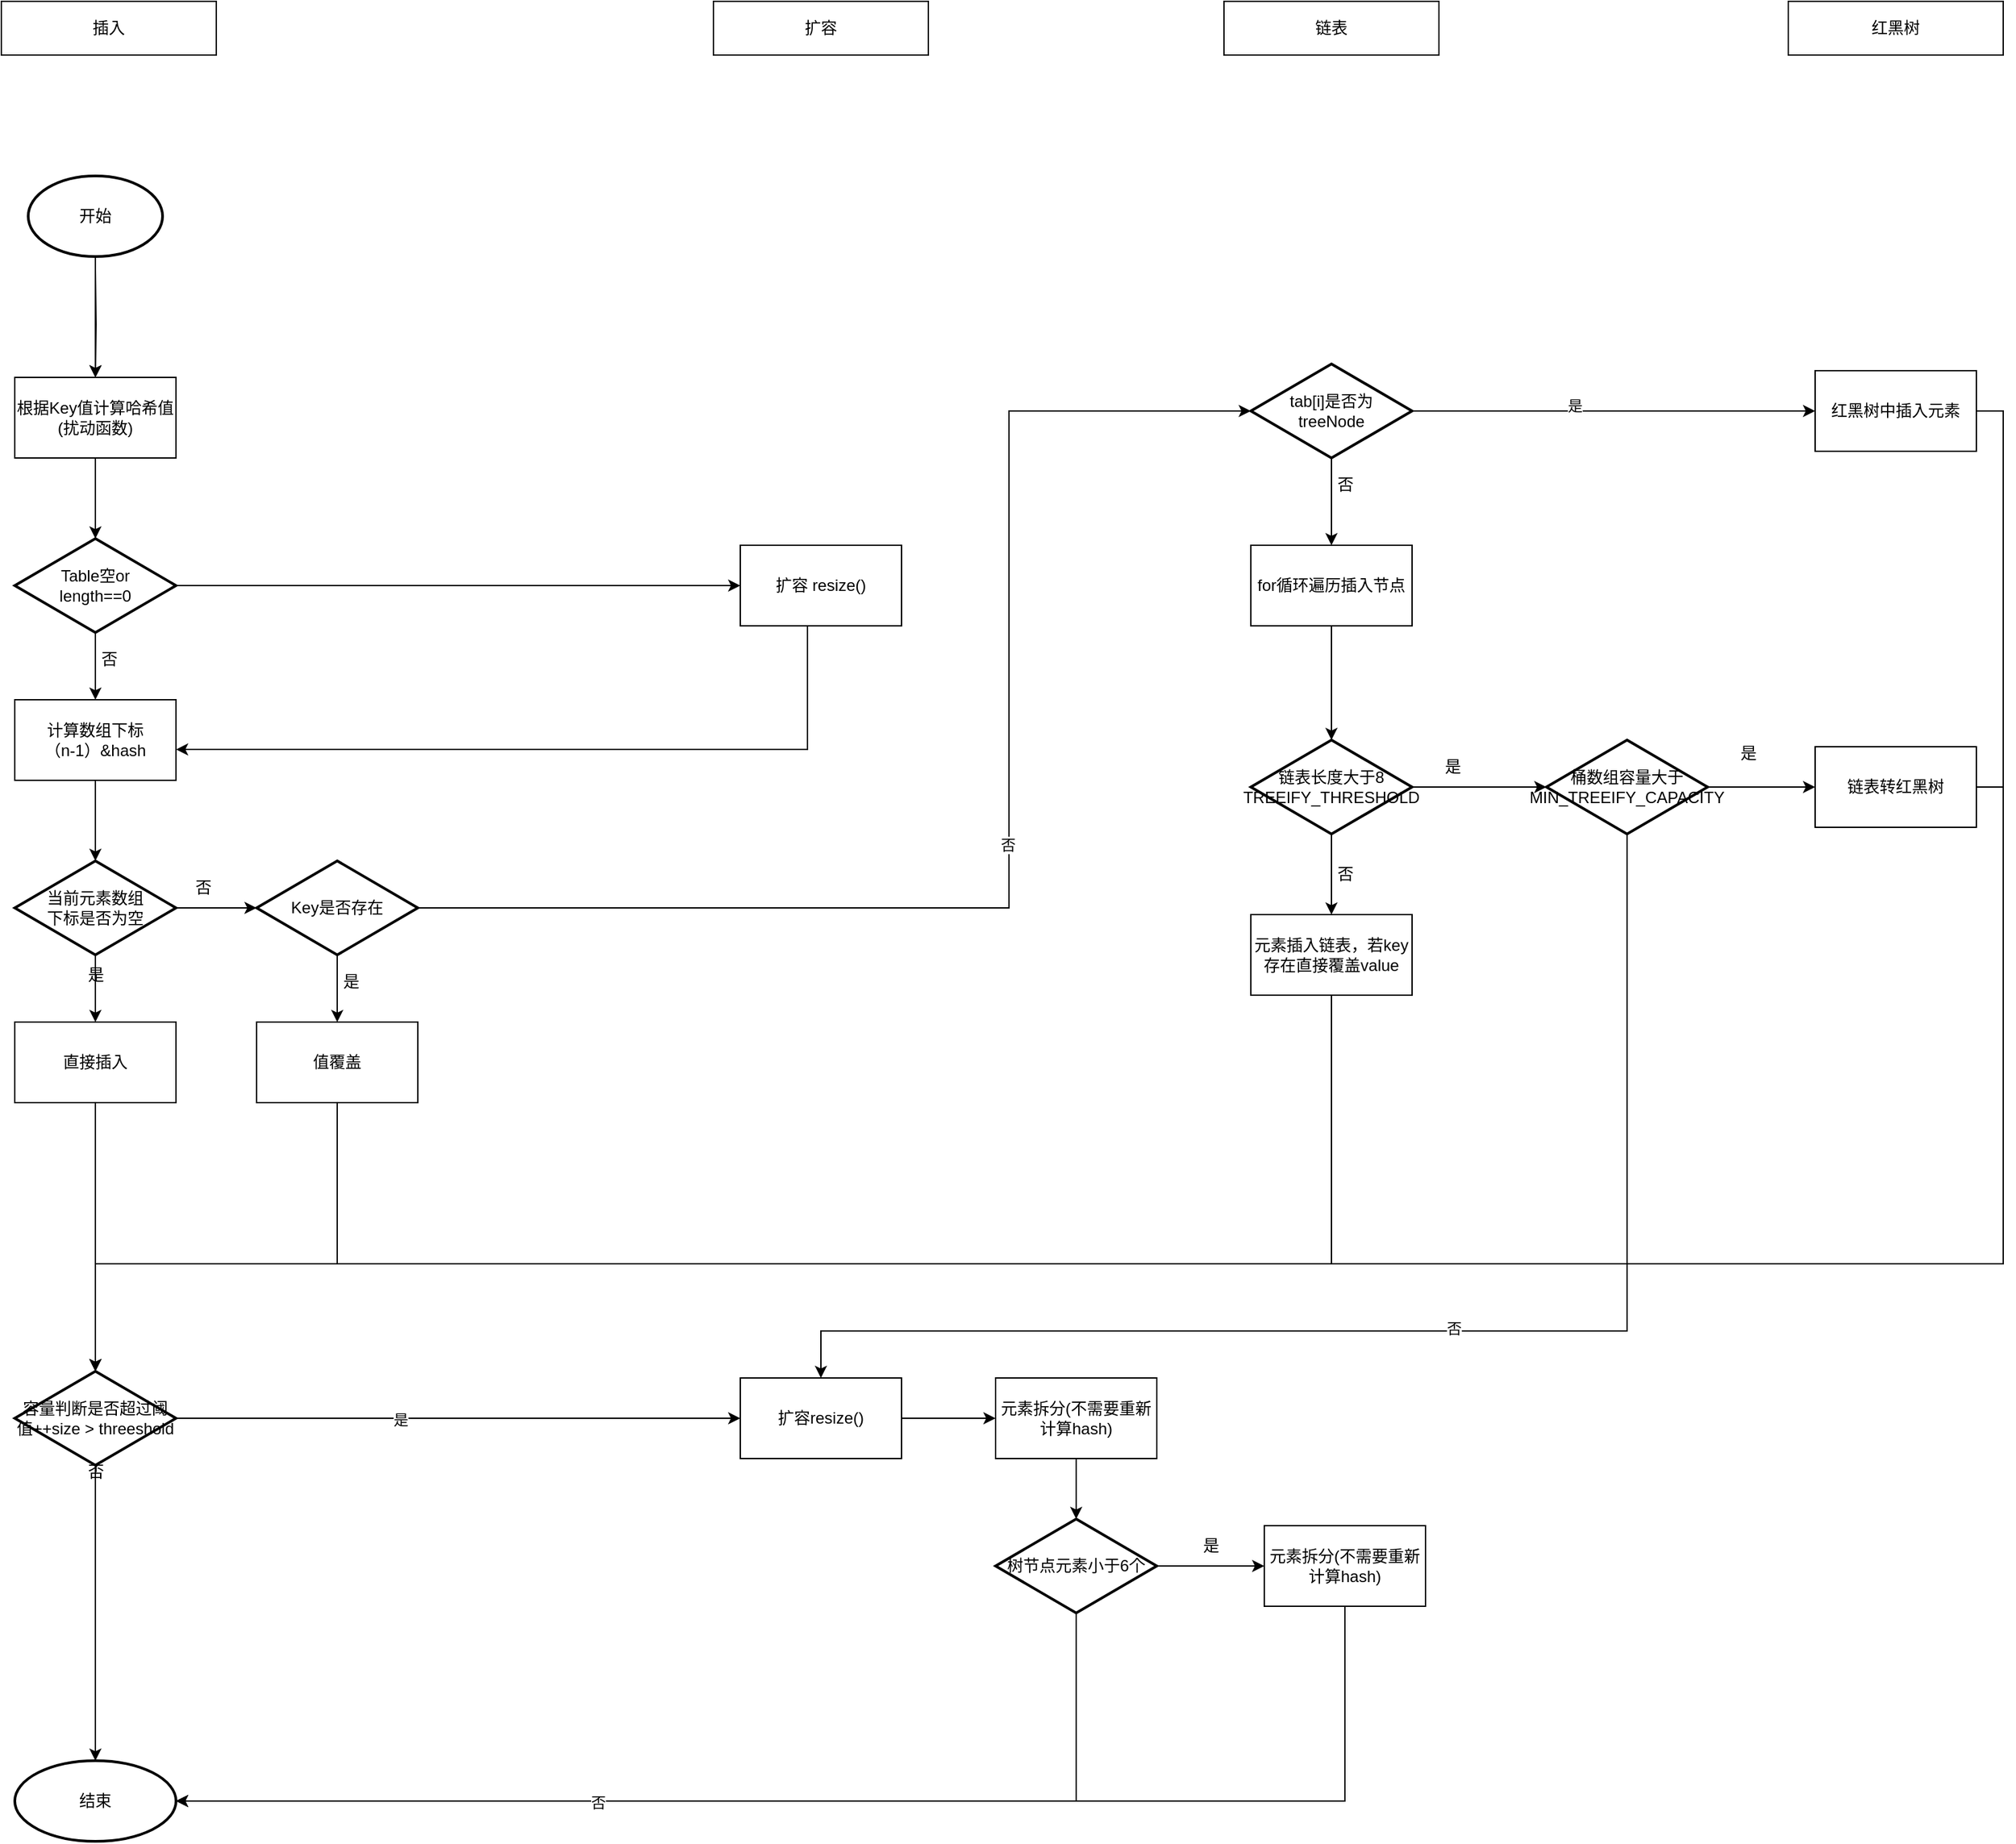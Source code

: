 <mxfile version="21.0.8" type="github">
  <diagram name="第 1 页" id="qmDFM0nmGEh0HMb00vm9">
    <mxGraphModel dx="1687" dy="2113" grid="1" gridSize="10" guides="1" tooltips="1" connect="1" arrows="1" fold="1" page="1" pageScale="1" pageWidth="827" pageHeight="1169" math="0" shadow="0">
      <root>
        <mxCell id="0" />
        <mxCell id="1" parent="0" />
        <mxCell id="PLiOFuOKwe7vrc24gxof-3" style="edgeStyle=orthogonalEdgeStyle;rounded=0;orthogonalLoop=1;jettySize=auto;html=1;entryX=0.5;entryY=0;entryDx=0;entryDy=0;" edge="1" parent="1" target="PLiOFuOKwe7vrc24gxof-2">
          <mxGeometry relative="1" as="geometry">
            <mxPoint x="180" y="120" as="sourcePoint" />
          </mxGeometry>
        </mxCell>
        <mxCell id="PLiOFuOKwe7vrc24gxof-5" style="edgeStyle=orthogonalEdgeStyle;rounded=0;orthogonalLoop=1;jettySize=auto;html=1;entryX=0.5;entryY=0;entryDx=0;entryDy=0;entryPerimeter=0;" edge="1" parent="1" source="PLiOFuOKwe7vrc24gxof-2" target="PLiOFuOKwe7vrc24gxof-4">
          <mxGeometry relative="1" as="geometry" />
        </mxCell>
        <mxCell id="PLiOFuOKwe7vrc24gxof-2" value="根据Key值计算哈希值(扰动函数)" style="rounded=0;whiteSpace=wrap;html=1;" vertex="1" parent="1">
          <mxGeometry x="120" y="200" width="120" height="60" as="geometry" />
        </mxCell>
        <mxCell id="PLiOFuOKwe7vrc24gxof-7" style="edgeStyle=orthogonalEdgeStyle;rounded=0;orthogonalLoop=1;jettySize=auto;html=1;exitX=0.5;exitY=1;exitDx=0;exitDy=0;exitPerimeter=0;entryX=0.5;entryY=0;entryDx=0;entryDy=0;" edge="1" parent="1" source="PLiOFuOKwe7vrc24gxof-4" target="PLiOFuOKwe7vrc24gxof-6">
          <mxGeometry relative="1" as="geometry" />
        </mxCell>
        <mxCell id="PLiOFuOKwe7vrc24gxof-35" style="edgeStyle=orthogonalEdgeStyle;rounded=0;orthogonalLoop=1;jettySize=auto;html=1;exitX=1;exitY=0.5;exitDx=0;exitDy=0;exitPerimeter=0;entryX=0;entryY=0.5;entryDx=0;entryDy=0;" edge="1" parent="1" source="PLiOFuOKwe7vrc24gxof-4" target="PLiOFuOKwe7vrc24gxof-32">
          <mxGeometry relative="1" as="geometry">
            <Array as="points">
              <mxPoint x="640" y="355" />
            </Array>
          </mxGeometry>
        </mxCell>
        <mxCell id="PLiOFuOKwe7vrc24gxof-4" value="Table空or&lt;br&gt;length==0" style="strokeWidth=2;html=1;shape=mxgraph.flowchart.decision;whiteSpace=wrap;" vertex="1" parent="1">
          <mxGeometry x="120" y="320" width="120" height="70" as="geometry" />
        </mxCell>
        <mxCell id="PLiOFuOKwe7vrc24gxof-11" style="edgeStyle=orthogonalEdgeStyle;rounded=0;orthogonalLoop=1;jettySize=auto;html=1;exitX=0.5;exitY=1;exitDx=0;exitDy=0;entryX=0.5;entryY=0;entryDx=0;entryDy=0;entryPerimeter=0;" edge="1" parent="1" source="PLiOFuOKwe7vrc24gxof-6" target="PLiOFuOKwe7vrc24gxof-9">
          <mxGeometry relative="1" as="geometry" />
        </mxCell>
        <mxCell id="PLiOFuOKwe7vrc24gxof-6" value="计算数组下标&lt;br&gt;（n-1）&amp;amp;hash" style="rounded=0;whiteSpace=wrap;html=1;" vertex="1" parent="1">
          <mxGeometry x="120" y="440" width="120" height="60" as="geometry" />
        </mxCell>
        <mxCell id="PLiOFuOKwe7vrc24gxof-8" value="否" style="text;html=1;align=center;verticalAlign=middle;resizable=0;points=[];autosize=1;strokeColor=none;fillColor=none;" vertex="1" parent="1">
          <mxGeometry x="170" y="395" width="40" height="30" as="geometry" />
        </mxCell>
        <mxCell id="PLiOFuOKwe7vrc24gxof-13" style="edgeStyle=orthogonalEdgeStyle;rounded=0;orthogonalLoop=1;jettySize=auto;html=1;" edge="1" parent="1" source="PLiOFuOKwe7vrc24gxof-9" target="PLiOFuOKwe7vrc24gxof-12">
          <mxGeometry relative="1" as="geometry" />
        </mxCell>
        <mxCell id="PLiOFuOKwe7vrc24gxof-17" style="edgeStyle=orthogonalEdgeStyle;rounded=0;orthogonalLoop=1;jettySize=auto;html=1;entryX=0;entryY=0.5;entryDx=0;entryDy=0;entryPerimeter=0;" edge="1" parent="1" source="PLiOFuOKwe7vrc24gxof-9" target="PLiOFuOKwe7vrc24gxof-16">
          <mxGeometry relative="1" as="geometry" />
        </mxCell>
        <mxCell id="PLiOFuOKwe7vrc24gxof-9" value="当前元素数组&lt;br&gt;下标是否为空" style="strokeWidth=2;html=1;shape=mxgraph.flowchart.decision;whiteSpace=wrap;" vertex="1" parent="1">
          <mxGeometry x="120" y="560" width="120" height="70" as="geometry" />
        </mxCell>
        <mxCell id="PLiOFuOKwe7vrc24gxof-28" style="edgeStyle=orthogonalEdgeStyle;rounded=0;orthogonalLoop=1;jettySize=auto;html=1;entryX=0.5;entryY=0;entryDx=0;entryDy=0;entryPerimeter=0;" edge="1" parent="1" source="PLiOFuOKwe7vrc24gxof-12" target="PLiOFuOKwe7vrc24gxof-22">
          <mxGeometry relative="1" as="geometry" />
        </mxCell>
        <mxCell id="PLiOFuOKwe7vrc24gxof-12" value="直接插入" style="rounded=0;whiteSpace=wrap;html=1;" vertex="1" parent="1">
          <mxGeometry x="120" y="680" width="120" height="60" as="geometry" />
        </mxCell>
        <mxCell id="PLiOFuOKwe7vrc24gxof-15" value="是" style="text;html=1;align=center;verticalAlign=middle;resizable=0;points=[];autosize=1;strokeColor=none;fillColor=none;" vertex="1" parent="1">
          <mxGeometry x="160" y="630" width="40" height="30" as="geometry" />
        </mxCell>
        <mxCell id="PLiOFuOKwe7vrc24gxof-20" style="edgeStyle=orthogonalEdgeStyle;rounded=0;orthogonalLoop=1;jettySize=auto;html=1;exitX=0.5;exitY=1;exitDx=0;exitDy=0;exitPerimeter=0;entryX=0.5;entryY=0;entryDx=0;entryDy=0;" edge="1" parent="1" source="PLiOFuOKwe7vrc24gxof-16" target="PLiOFuOKwe7vrc24gxof-19">
          <mxGeometry relative="1" as="geometry" />
        </mxCell>
        <mxCell id="PLiOFuOKwe7vrc24gxof-42" style="edgeStyle=orthogonalEdgeStyle;rounded=0;orthogonalLoop=1;jettySize=auto;html=1;entryX=0;entryY=0.5;entryDx=0;entryDy=0;entryPerimeter=0;" edge="1" parent="1" source="PLiOFuOKwe7vrc24gxof-16" target="PLiOFuOKwe7vrc24gxof-36">
          <mxGeometry relative="1" as="geometry">
            <Array as="points">
              <mxPoint x="860" y="595" />
              <mxPoint x="860" y="225" />
            </Array>
          </mxGeometry>
        </mxCell>
        <mxCell id="PLiOFuOKwe7vrc24gxof-43" value="否" style="edgeLabel;html=1;align=center;verticalAlign=middle;resizable=0;points=[];" vertex="1" connectable="0" parent="PLiOFuOKwe7vrc24gxof-42">
          <mxGeometry x="-0.016" y="1" relative="1" as="geometry">
            <mxPoint as="offset" />
          </mxGeometry>
        </mxCell>
        <mxCell id="PLiOFuOKwe7vrc24gxof-16" value="Key是否存在" style="strokeWidth=2;html=1;shape=mxgraph.flowchart.decision;whiteSpace=wrap;" vertex="1" parent="1">
          <mxGeometry x="300" y="560" width="120" height="70" as="geometry" />
        </mxCell>
        <mxCell id="PLiOFuOKwe7vrc24gxof-18" value="否" style="text;html=1;align=center;verticalAlign=middle;resizable=0;points=[];autosize=1;strokeColor=none;fillColor=none;" vertex="1" parent="1">
          <mxGeometry x="240" y="565" width="40" height="30" as="geometry" />
        </mxCell>
        <mxCell id="PLiOFuOKwe7vrc24gxof-29" style="edgeStyle=orthogonalEdgeStyle;rounded=0;orthogonalLoop=1;jettySize=auto;html=1;exitX=0.5;exitY=1;exitDx=0;exitDy=0;entryX=0.5;entryY=0.286;entryDx=0;entryDy=0;entryPerimeter=0;" edge="1" parent="1" source="PLiOFuOKwe7vrc24gxof-19" target="PLiOFuOKwe7vrc24gxof-22">
          <mxGeometry relative="1" as="geometry">
            <Array as="points">
              <mxPoint x="360" y="860" />
              <mxPoint x="180" y="860" />
            </Array>
          </mxGeometry>
        </mxCell>
        <mxCell id="PLiOFuOKwe7vrc24gxof-19" value="值覆盖" style="rounded=0;whiteSpace=wrap;html=1;" vertex="1" parent="1">
          <mxGeometry x="300" y="680" width="120" height="60" as="geometry" />
        </mxCell>
        <mxCell id="PLiOFuOKwe7vrc24gxof-21" value="是" style="text;html=1;align=center;verticalAlign=middle;resizable=0;points=[];autosize=1;strokeColor=none;fillColor=none;" vertex="1" parent="1">
          <mxGeometry x="350" y="635" width="40" height="30" as="geometry" />
        </mxCell>
        <mxCell id="PLiOFuOKwe7vrc24gxof-26" style="edgeStyle=orthogonalEdgeStyle;rounded=0;orthogonalLoop=1;jettySize=auto;html=1;exitX=0.5;exitY=1;exitDx=0;exitDy=0;exitPerimeter=0;entryX=0.5;entryY=0;entryDx=0;entryDy=0;entryPerimeter=0;" edge="1" parent="1" source="PLiOFuOKwe7vrc24gxof-22" target="PLiOFuOKwe7vrc24gxof-25">
          <mxGeometry relative="1" as="geometry" />
        </mxCell>
        <mxCell id="PLiOFuOKwe7vrc24gxof-85" style="edgeStyle=orthogonalEdgeStyle;rounded=0;orthogonalLoop=1;jettySize=auto;html=1;entryX=0;entryY=0.5;entryDx=0;entryDy=0;" edge="1" parent="1" source="PLiOFuOKwe7vrc24gxof-22" target="PLiOFuOKwe7vrc24gxof-73">
          <mxGeometry relative="1" as="geometry" />
        </mxCell>
        <mxCell id="PLiOFuOKwe7vrc24gxof-86" value="是" style="edgeLabel;html=1;align=center;verticalAlign=middle;resizable=0;points=[];" vertex="1" connectable="0" parent="PLiOFuOKwe7vrc24gxof-85">
          <mxGeometry x="-0.204" y="-1" relative="1" as="geometry">
            <mxPoint as="offset" />
          </mxGeometry>
        </mxCell>
        <mxCell id="PLiOFuOKwe7vrc24gxof-22" value="容量判断是否超过阈值++size &amp;gt; threeshold" style="strokeWidth=2;html=1;shape=mxgraph.flowchart.decision;whiteSpace=wrap;" vertex="1" parent="1">
          <mxGeometry x="120" y="940" width="120" height="70" as="geometry" />
        </mxCell>
        <mxCell id="PLiOFuOKwe7vrc24gxof-25" value="结束" style="strokeWidth=2;html=1;shape=mxgraph.flowchart.start_1;whiteSpace=wrap;" vertex="1" parent="1">
          <mxGeometry x="120" y="1230" width="120" height="60" as="geometry" />
        </mxCell>
        <mxCell id="PLiOFuOKwe7vrc24gxof-27" value="否" style="text;html=1;align=center;verticalAlign=middle;resizable=0;points=[];autosize=1;strokeColor=none;fillColor=none;" vertex="1" parent="1">
          <mxGeometry x="160" y="1000" width="40" height="30" as="geometry" />
        </mxCell>
        <mxCell id="PLiOFuOKwe7vrc24gxof-30" value="插入" style="whiteSpace=wrap;html=1;" vertex="1" parent="1">
          <mxGeometry x="110" y="-80" width="160" height="40" as="geometry" />
        </mxCell>
        <mxCell id="PLiOFuOKwe7vrc24gxof-31" value="扩容" style="whiteSpace=wrap;html=1;" vertex="1" parent="1">
          <mxGeometry x="640" y="-80" width="160" height="40" as="geometry" />
        </mxCell>
        <mxCell id="PLiOFuOKwe7vrc24gxof-33" style="edgeStyle=orthogonalEdgeStyle;rounded=0;orthogonalLoop=1;jettySize=auto;html=1;entryX=1;entryY=0.617;entryDx=0;entryDy=0;entryPerimeter=0;" edge="1" parent="1" source="PLiOFuOKwe7vrc24gxof-32" target="PLiOFuOKwe7vrc24gxof-6">
          <mxGeometry relative="1" as="geometry">
            <Array as="points">
              <mxPoint x="710" y="477" />
            </Array>
          </mxGeometry>
        </mxCell>
        <mxCell id="PLiOFuOKwe7vrc24gxof-32" value="扩容 resize()" style="rounded=0;whiteSpace=wrap;html=1;" vertex="1" parent="1">
          <mxGeometry x="660" y="325" width="120" height="60" as="geometry" />
        </mxCell>
        <mxCell id="PLiOFuOKwe7vrc24gxof-40" style="edgeStyle=orthogonalEdgeStyle;rounded=0;orthogonalLoop=1;jettySize=auto;html=1;entryX=0;entryY=0.5;entryDx=0;entryDy=0;" edge="1" parent="1" source="PLiOFuOKwe7vrc24gxof-36" target="PLiOFuOKwe7vrc24gxof-39">
          <mxGeometry relative="1" as="geometry" />
        </mxCell>
        <mxCell id="PLiOFuOKwe7vrc24gxof-41" value="是" style="edgeLabel;html=1;align=center;verticalAlign=middle;resizable=0;points=[];" vertex="1" connectable="0" parent="PLiOFuOKwe7vrc24gxof-40">
          <mxGeometry x="-0.194" y="4" relative="1" as="geometry">
            <mxPoint as="offset" />
          </mxGeometry>
        </mxCell>
        <mxCell id="PLiOFuOKwe7vrc24gxof-45" style="edgeStyle=orthogonalEdgeStyle;rounded=0;orthogonalLoop=1;jettySize=auto;html=1;entryX=0.5;entryY=0;entryDx=0;entryDy=0;" edge="1" parent="1" source="PLiOFuOKwe7vrc24gxof-36" target="PLiOFuOKwe7vrc24gxof-44">
          <mxGeometry relative="1" as="geometry" />
        </mxCell>
        <mxCell id="PLiOFuOKwe7vrc24gxof-36" value="tab[i]是否为&lt;br&gt;treeNode" style="strokeWidth=2;html=1;shape=mxgraph.flowchart.decision;whiteSpace=wrap;" vertex="1" parent="1">
          <mxGeometry x="1040" y="190" width="120" height="70" as="geometry" />
        </mxCell>
        <mxCell id="PLiOFuOKwe7vrc24gxof-37" value="链表" style="whiteSpace=wrap;html=1;" vertex="1" parent="1">
          <mxGeometry x="1020" y="-80" width="160" height="40" as="geometry" />
        </mxCell>
        <mxCell id="PLiOFuOKwe7vrc24gxof-38" value="红黑树" style="whiteSpace=wrap;html=1;" vertex="1" parent="1">
          <mxGeometry x="1440" y="-80" width="160" height="40" as="geometry" />
        </mxCell>
        <mxCell id="PLiOFuOKwe7vrc24gxof-66" style="edgeStyle=orthogonalEdgeStyle;rounded=0;orthogonalLoop=1;jettySize=auto;html=1;exitX=1;exitY=0.5;exitDx=0;exitDy=0;" edge="1" parent="1" source="PLiOFuOKwe7vrc24gxof-39" target="PLiOFuOKwe7vrc24gxof-22">
          <mxGeometry relative="1" as="geometry">
            <Array as="points">
              <mxPoint x="1600" y="225" />
              <mxPoint x="1600" y="860" />
              <mxPoint x="180" y="860" />
            </Array>
          </mxGeometry>
        </mxCell>
        <mxCell id="PLiOFuOKwe7vrc24gxof-39" value="红黑树中插入元素" style="rounded=0;whiteSpace=wrap;html=1;" vertex="1" parent="1">
          <mxGeometry x="1460" y="195" width="120" height="60" as="geometry" />
        </mxCell>
        <mxCell id="PLiOFuOKwe7vrc24gxof-49" style="edgeStyle=orthogonalEdgeStyle;rounded=0;orthogonalLoop=1;jettySize=auto;html=1;exitX=0.5;exitY=1;exitDx=0;exitDy=0;entryX=0.5;entryY=0;entryDx=0;entryDy=0;entryPerimeter=0;" edge="1" parent="1" source="PLiOFuOKwe7vrc24gxof-44" target="PLiOFuOKwe7vrc24gxof-47">
          <mxGeometry relative="1" as="geometry" />
        </mxCell>
        <mxCell id="PLiOFuOKwe7vrc24gxof-44" value="for循环遍历插入节点" style="rounded=0;whiteSpace=wrap;html=1;" vertex="1" parent="1">
          <mxGeometry x="1040" y="325" width="120" height="60" as="geometry" />
        </mxCell>
        <mxCell id="PLiOFuOKwe7vrc24gxof-46" value="否" style="text;html=1;align=center;verticalAlign=middle;resizable=0;points=[];autosize=1;strokeColor=none;fillColor=none;" vertex="1" parent="1">
          <mxGeometry x="1090" y="265" width="40" height="30" as="geometry" />
        </mxCell>
        <mxCell id="PLiOFuOKwe7vrc24gxof-51" style="edgeStyle=orthogonalEdgeStyle;rounded=0;orthogonalLoop=1;jettySize=auto;html=1;exitX=0.5;exitY=1;exitDx=0;exitDy=0;exitPerimeter=0;entryX=0.5;entryY=0;entryDx=0;entryDy=0;" edge="1" parent="1" source="PLiOFuOKwe7vrc24gxof-47" target="PLiOFuOKwe7vrc24gxof-50">
          <mxGeometry relative="1" as="geometry" />
        </mxCell>
        <mxCell id="PLiOFuOKwe7vrc24gxof-56" style="edgeStyle=orthogonalEdgeStyle;rounded=0;orthogonalLoop=1;jettySize=auto;html=1;exitX=1;exitY=0.5;exitDx=0;exitDy=0;exitPerimeter=0;entryX=0;entryY=0.5;entryDx=0;entryDy=0;entryPerimeter=0;" edge="1" parent="1" source="PLiOFuOKwe7vrc24gxof-47" target="PLiOFuOKwe7vrc24gxof-52">
          <mxGeometry relative="1" as="geometry" />
        </mxCell>
        <mxCell id="PLiOFuOKwe7vrc24gxof-47" value="链表长度大于8&lt;br&gt;TREEIFY_THRESHOLD" style="strokeWidth=2;html=1;shape=mxgraph.flowchart.decision;whiteSpace=wrap;" vertex="1" parent="1">
          <mxGeometry x="1040" y="470" width="120" height="70" as="geometry" />
        </mxCell>
        <mxCell id="PLiOFuOKwe7vrc24gxof-60" style="edgeStyle=orthogonalEdgeStyle;rounded=0;orthogonalLoop=1;jettySize=auto;html=1;entryX=0.5;entryY=0;entryDx=0;entryDy=0;entryPerimeter=0;" edge="1" parent="1" source="PLiOFuOKwe7vrc24gxof-50" target="PLiOFuOKwe7vrc24gxof-22">
          <mxGeometry relative="1" as="geometry">
            <Array as="points">
              <mxPoint x="1100" y="860" />
              <mxPoint x="180" y="860" />
            </Array>
          </mxGeometry>
        </mxCell>
        <mxCell id="PLiOFuOKwe7vrc24gxof-50" value="元素插入链表，若key存在直接覆盖value" style="rounded=0;whiteSpace=wrap;html=1;" vertex="1" parent="1">
          <mxGeometry x="1040" y="600" width="120" height="60" as="geometry" />
        </mxCell>
        <mxCell id="PLiOFuOKwe7vrc24gxof-54" style="edgeStyle=orthogonalEdgeStyle;rounded=0;orthogonalLoop=1;jettySize=auto;html=1;entryX=0;entryY=0.5;entryDx=0;entryDy=0;" edge="1" parent="1" source="PLiOFuOKwe7vrc24gxof-52" target="PLiOFuOKwe7vrc24gxof-53">
          <mxGeometry relative="1" as="geometry" />
        </mxCell>
        <mxCell id="PLiOFuOKwe7vrc24gxof-87" style="edgeStyle=orthogonalEdgeStyle;rounded=0;orthogonalLoop=1;jettySize=auto;html=1;exitX=0.5;exitY=1;exitDx=0;exitDy=0;exitPerimeter=0;" edge="1" parent="1" source="PLiOFuOKwe7vrc24gxof-52" target="PLiOFuOKwe7vrc24gxof-73">
          <mxGeometry relative="1" as="geometry">
            <Array as="points">
              <mxPoint x="1320" y="910" />
              <mxPoint x="720" y="910" />
            </Array>
          </mxGeometry>
        </mxCell>
        <mxCell id="PLiOFuOKwe7vrc24gxof-88" value="否" style="edgeLabel;html=1;align=center;verticalAlign=middle;resizable=0;points=[];" vertex="1" connectable="0" parent="PLiOFuOKwe7vrc24gxof-87">
          <mxGeometry x="-0.009" y="-2" relative="1" as="geometry">
            <mxPoint x="-1" as="offset" />
          </mxGeometry>
        </mxCell>
        <mxCell id="PLiOFuOKwe7vrc24gxof-52" value="桶数组容量大于MIN_TREEIFY_CAPACITY" style="strokeWidth=2;html=1;shape=mxgraph.flowchart.decision;whiteSpace=wrap;" vertex="1" parent="1">
          <mxGeometry x="1260" y="470" width="120" height="70" as="geometry" />
        </mxCell>
        <mxCell id="PLiOFuOKwe7vrc24gxof-72" style="edgeStyle=orthogonalEdgeStyle;rounded=0;orthogonalLoop=1;jettySize=auto;html=1;endArrow=none;endFill=0;" edge="1" parent="1" source="PLiOFuOKwe7vrc24gxof-53">
          <mxGeometry relative="1" as="geometry">
            <mxPoint x="1600" y="505.0" as="targetPoint" />
          </mxGeometry>
        </mxCell>
        <mxCell id="PLiOFuOKwe7vrc24gxof-53" value="链表转红黑树" style="rounded=0;whiteSpace=wrap;html=1;" vertex="1" parent="1">
          <mxGeometry x="1460" y="475" width="120" height="60" as="geometry" />
        </mxCell>
        <mxCell id="PLiOFuOKwe7vrc24gxof-75" style="edgeStyle=orthogonalEdgeStyle;rounded=0;orthogonalLoop=1;jettySize=auto;html=1;exitX=1;exitY=0.5;exitDx=0;exitDy=0;entryX=0;entryY=0.5;entryDx=0;entryDy=0;" edge="1" parent="1" source="PLiOFuOKwe7vrc24gxof-73" target="PLiOFuOKwe7vrc24gxof-74">
          <mxGeometry relative="1" as="geometry" />
        </mxCell>
        <mxCell id="PLiOFuOKwe7vrc24gxof-73" value="扩容resize()" style="rounded=0;whiteSpace=wrap;html=1;" vertex="1" parent="1">
          <mxGeometry x="660" y="945" width="120" height="60" as="geometry" />
        </mxCell>
        <mxCell id="PLiOFuOKwe7vrc24gxof-81" style="edgeStyle=orthogonalEdgeStyle;rounded=0;orthogonalLoop=1;jettySize=auto;html=1;entryX=0.5;entryY=0;entryDx=0;entryDy=0;entryPerimeter=0;" edge="1" parent="1" source="PLiOFuOKwe7vrc24gxof-74" target="PLiOFuOKwe7vrc24gxof-76">
          <mxGeometry relative="1" as="geometry" />
        </mxCell>
        <mxCell id="PLiOFuOKwe7vrc24gxof-74" value="元素拆分(不需要重新计算hash)" style="rounded=0;whiteSpace=wrap;html=1;" vertex="1" parent="1">
          <mxGeometry x="850" y="945" width="120" height="60" as="geometry" />
        </mxCell>
        <mxCell id="PLiOFuOKwe7vrc24gxof-79" style="edgeStyle=orthogonalEdgeStyle;rounded=0;orthogonalLoop=1;jettySize=auto;html=1;exitX=1;exitY=0.5;exitDx=0;exitDy=0;exitPerimeter=0;entryX=0;entryY=0.5;entryDx=0;entryDy=0;" edge="1" parent="1" source="PLiOFuOKwe7vrc24gxof-76" target="PLiOFuOKwe7vrc24gxof-77">
          <mxGeometry relative="1" as="geometry" />
        </mxCell>
        <mxCell id="PLiOFuOKwe7vrc24gxof-84" style="edgeStyle=orthogonalEdgeStyle;rounded=0;orthogonalLoop=1;jettySize=auto;html=1;exitX=0.5;exitY=1;exitDx=0;exitDy=0;exitPerimeter=0;entryX=1;entryY=0.5;entryDx=0;entryDy=0;entryPerimeter=0;" edge="1" parent="1" source="PLiOFuOKwe7vrc24gxof-76" target="PLiOFuOKwe7vrc24gxof-25">
          <mxGeometry relative="1" as="geometry" />
        </mxCell>
        <mxCell id="PLiOFuOKwe7vrc24gxof-76" value="树节点元素小于6个" style="strokeWidth=2;html=1;shape=mxgraph.flowchart.decision;whiteSpace=wrap;" vertex="1" parent="1">
          <mxGeometry x="850" y="1050" width="120" height="70" as="geometry" />
        </mxCell>
        <mxCell id="PLiOFuOKwe7vrc24gxof-83" style="edgeStyle=orthogonalEdgeStyle;rounded=0;orthogonalLoop=1;jettySize=auto;html=1;entryX=1;entryY=0.5;entryDx=0;entryDy=0;entryPerimeter=0;" edge="1" parent="1" source="PLiOFuOKwe7vrc24gxof-77" target="PLiOFuOKwe7vrc24gxof-25">
          <mxGeometry relative="1" as="geometry">
            <Array as="points">
              <mxPoint x="1110" y="1260" />
            </Array>
          </mxGeometry>
        </mxCell>
        <mxCell id="PLiOFuOKwe7vrc24gxof-93" value="否" style="edgeLabel;html=1;align=center;verticalAlign=middle;resizable=0;points=[];" vertex="1" connectable="0" parent="PLiOFuOKwe7vrc24gxof-83">
          <mxGeometry x="0.381" y="1" relative="1" as="geometry">
            <mxPoint as="offset" />
          </mxGeometry>
        </mxCell>
        <mxCell id="PLiOFuOKwe7vrc24gxof-77" value="元素拆分(不需要重新计算hash)" style="rounded=0;whiteSpace=wrap;html=1;" vertex="1" parent="1">
          <mxGeometry x="1050" y="1055" width="120" height="60" as="geometry" />
        </mxCell>
        <mxCell id="PLiOFuOKwe7vrc24gxof-80" value="是" style="text;html=1;align=center;verticalAlign=middle;resizable=0;points=[];autosize=1;strokeColor=none;fillColor=none;" vertex="1" parent="1">
          <mxGeometry x="990" y="1055" width="40" height="30" as="geometry" />
        </mxCell>
        <mxCell id="PLiOFuOKwe7vrc24gxof-89" value="是" style="text;html=1;align=center;verticalAlign=middle;resizable=0;points=[];autosize=1;strokeColor=none;fillColor=none;" vertex="1" parent="1">
          <mxGeometry x="1170" y="475" width="40" height="30" as="geometry" />
        </mxCell>
        <mxCell id="PLiOFuOKwe7vrc24gxof-90" value="是" style="text;html=1;align=center;verticalAlign=middle;resizable=0;points=[];autosize=1;strokeColor=none;fillColor=none;" vertex="1" parent="1">
          <mxGeometry x="1390" y="465" width="40" height="30" as="geometry" />
        </mxCell>
        <mxCell id="PLiOFuOKwe7vrc24gxof-91" value="否" style="text;html=1;align=center;verticalAlign=middle;resizable=0;points=[];autosize=1;strokeColor=none;fillColor=none;" vertex="1" parent="1">
          <mxGeometry x="1090" y="555" width="40" height="30" as="geometry" />
        </mxCell>
        <mxCell id="PLiOFuOKwe7vrc24gxof-95" style="edgeStyle=orthogonalEdgeStyle;rounded=0;orthogonalLoop=1;jettySize=auto;html=1;exitX=0.5;exitY=1;exitDx=0;exitDy=0;exitPerimeter=0;entryX=0.5;entryY=0;entryDx=0;entryDy=0;" edge="1" parent="1" source="PLiOFuOKwe7vrc24gxof-94" target="PLiOFuOKwe7vrc24gxof-2">
          <mxGeometry relative="1" as="geometry" />
        </mxCell>
        <mxCell id="PLiOFuOKwe7vrc24gxof-94" value="开始" style="strokeWidth=2;html=1;shape=mxgraph.flowchart.start_1;whiteSpace=wrap;" vertex="1" parent="1">
          <mxGeometry x="130" y="50" width="100" height="60" as="geometry" />
        </mxCell>
      </root>
    </mxGraphModel>
  </diagram>
</mxfile>
